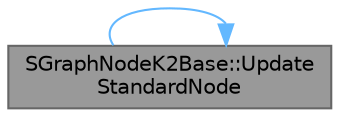 digraph "SGraphNodeK2Base::UpdateStandardNode"
{
 // INTERACTIVE_SVG=YES
 // LATEX_PDF_SIZE
  bgcolor="transparent";
  edge [fontname=Helvetica,fontsize=10,labelfontname=Helvetica,labelfontsize=10];
  node [fontname=Helvetica,fontsize=10,shape=box,height=0.2,width=0.4];
  rankdir="LR";
  Node1 [id="Node000001",label="SGraphNodeK2Base::Update\lStandardNode",height=0.2,width=0.4,color="gray40", fillcolor="grey60", style="filled", fontcolor="black",tooltip="Set up node in 'standard' mode."];
  Node1 -> Node1 [id="edge1_Node000001_Node000001",color="steelblue1",style="solid",tooltip=" "];
}
